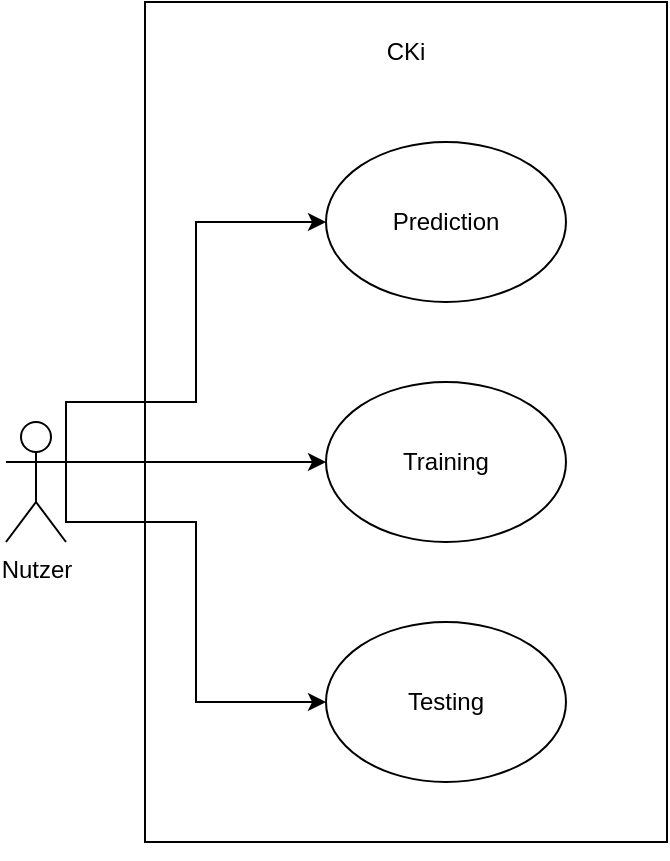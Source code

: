 <mxfile version="23.1.5" type="device">
  <diagram name="Seite-1" id="0u2E4Tz74n-MS2v0Fau6">
    <mxGraphModel dx="1232" dy="1085" grid="1" gridSize="10" guides="1" tooltips="1" connect="1" arrows="1" fold="1" page="1" pageScale="1" pageWidth="827" pageHeight="1169" math="0" shadow="0">
      <root>
        <mxCell id="0" />
        <mxCell id="1" parent="0" />
        <mxCell id="bRdP3B9BCKLj-FfiFO_x-1" value="" style="rounded=0;whiteSpace=wrap;html=1;" parent="1" vertex="1">
          <mxGeometry x="99.5" y="120" width="261" height="420" as="geometry" />
        </mxCell>
        <mxCell id="bRdP3B9BCKLj-FfiFO_x-2" style="edgeStyle=orthogonalEdgeStyle;rounded=0;orthogonalLoop=1;jettySize=auto;html=1;entryX=0;entryY=0.5;entryDx=0;entryDy=0;exitX=1;exitY=0.333;exitDx=0;exitDy=0;exitPerimeter=0;" parent="1" source="bRdP3B9BCKLj-FfiFO_x-5" target="bRdP3B9BCKLj-FfiFO_x-8" edge="1">
          <mxGeometry relative="1" as="geometry">
            <mxPoint x="70" y="340" as="sourcePoint" />
            <mxPoint x="190" y="230" as="targetPoint" />
            <Array as="points">
              <mxPoint x="60" y="320" />
              <mxPoint x="125" y="320" />
              <mxPoint x="125" y="230" />
            </Array>
          </mxGeometry>
        </mxCell>
        <mxCell id="bRdP3B9BCKLj-FfiFO_x-3" style="edgeStyle=orthogonalEdgeStyle;rounded=0;orthogonalLoop=1;jettySize=auto;html=1;exitX=1;exitY=0.333;exitDx=0;exitDy=0;exitPerimeter=0;entryX=0;entryY=0.5;entryDx=0;entryDy=0;" parent="1" source="bRdP3B9BCKLj-FfiFO_x-5" target="bRdP3B9BCKLj-FfiFO_x-9" edge="1">
          <mxGeometry relative="1" as="geometry">
            <mxPoint x="190" y="350" as="targetPoint" />
          </mxGeometry>
        </mxCell>
        <mxCell id="bRdP3B9BCKLj-FfiFO_x-4" style="edgeStyle=orthogonalEdgeStyle;rounded=0;orthogonalLoop=1;jettySize=auto;html=1;entryX=0;entryY=0.5;entryDx=0;entryDy=0;exitX=1;exitY=0.333;exitDx=0;exitDy=0;exitPerimeter=0;" parent="1" source="bRdP3B9BCKLj-FfiFO_x-5" target="bRdP3B9BCKLj-FfiFO_x-10" edge="1">
          <mxGeometry relative="1" as="geometry">
            <mxPoint x="190" y="470" as="targetPoint" />
            <Array as="points">
              <mxPoint x="60" y="380" />
              <mxPoint x="125" y="380" />
              <mxPoint x="125" y="470" />
            </Array>
          </mxGeometry>
        </mxCell>
        <mxCell id="bRdP3B9BCKLj-FfiFO_x-5" value="Nutzer" style="shape=umlActor;verticalLabelPosition=bottom;verticalAlign=top;html=1;outlineConnect=0;" parent="1" vertex="1">
          <mxGeometry x="30" y="330" width="30" height="60" as="geometry" />
        </mxCell>
        <mxCell id="bRdP3B9BCKLj-FfiFO_x-6" value="CKi" style="text;html=1;strokeColor=none;fillColor=none;align=center;verticalAlign=middle;whiteSpace=wrap;rounded=0;" parent="1" vertex="1">
          <mxGeometry x="200" y="130" width="60" height="30" as="geometry" />
        </mxCell>
        <mxCell id="bRdP3B9BCKLj-FfiFO_x-7" style="edgeStyle=orthogonalEdgeStyle;rounded=0;orthogonalLoop=1;jettySize=auto;html=1;exitX=0.5;exitY=1;exitDx=0;exitDy=0;" parent="1" source="bRdP3B9BCKLj-FfiFO_x-1" target="bRdP3B9BCKLj-FfiFO_x-1" edge="1">
          <mxGeometry relative="1" as="geometry" />
        </mxCell>
        <mxCell id="bRdP3B9BCKLj-FfiFO_x-8" value="Prediction" style="ellipse;whiteSpace=wrap;html=1;" parent="1" vertex="1">
          <mxGeometry x="190" y="190" width="120" height="80" as="geometry" />
        </mxCell>
        <mxCell id="bRdP3B9BCKLj-FfiFO_x-9" value="Training" style="ellipse;whiteSpace=wrap;html=1;" parent="1" vertex="1">
          <mxGeometry x="190" y="310" width="120" height="80" as="geometry" />
        </mxCell>
        <mxCell id="bRdP3B9BCKLj-FfiFO_x-10" value="&lt;div&gt;Testing&lt;/div&gt;" style="ellipse;whiteSpace=wrap;html=1;" parent="1" vertex="1">
          <mxGeometry x="190" y="430" width="120" height="80" as="geometry" />
        </mxCell>
      </root>
    </mxGraphModel>
  </diagram>
</mxfile>
